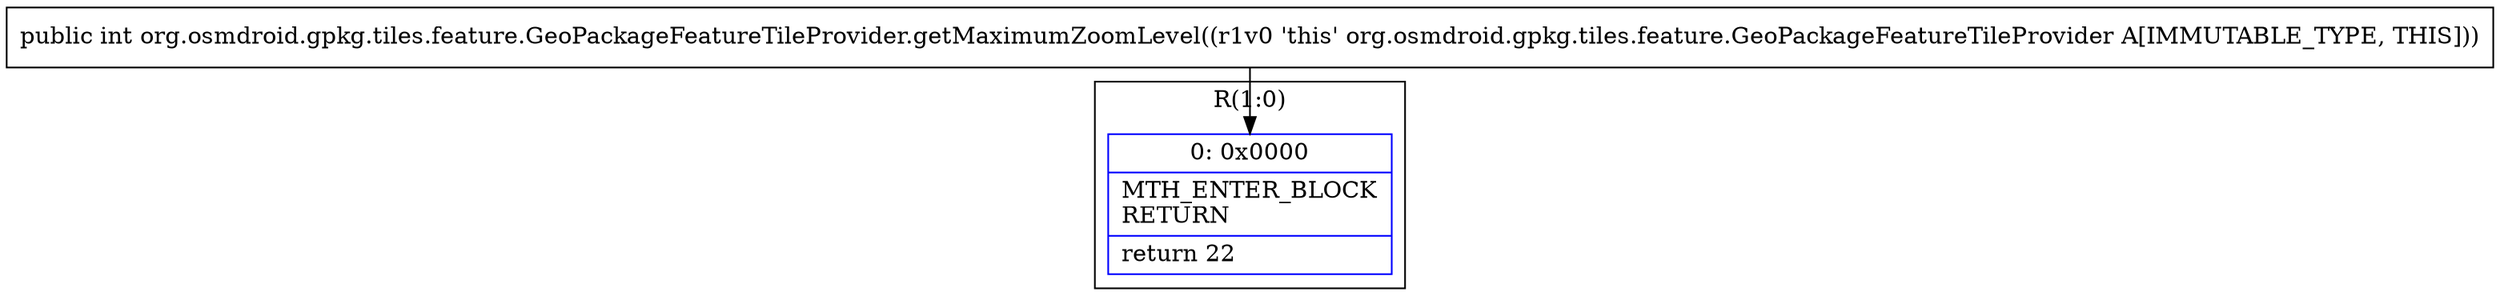 digraph "CFG fororg.osmdroid.gpkg.tiles.feature.GeoPackageFeatureTileProvider.getMaximumZoomLevel()I" {
subgraph cluster_Region_2004272647 {
label = "R(1:0)";
node [shape=record,color=blue];
Node_0 [shape=record,label="{0\:\ 0x0000|MTH_ENTER_BLOCK\lRETURN\l|return 22\l}"];
}
MethodNode[shape=record,label="{public int org.osmdroid.gpkg.tiles.feature.GeoPackageFeatureTileProvider.getMaximumZoomLevel((r1v0 'this' org.osmdroid.gpkg.tiles.feature.GeoPackageFeatureTileProvider A[IMMUTABLE_TYPE, THIS])) }"];
MethodNode -> Node_0;
}

